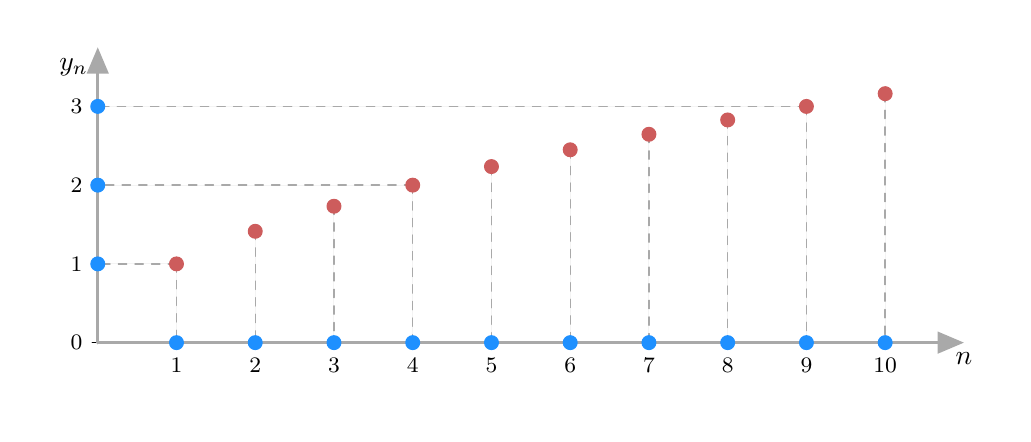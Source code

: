 \begin{tikzpicture}[line cap=round,line join=round,>=triangle 45,x=1.0cm,y=1.0cm]
%\filldraw[->,color=black] (-0.89,0.) -- (11.878,0.);
\foreach \x in {,1,2,3,4,5,6,7,8,9,10}
\filldraw[shift={(\x,0)},color=black] (0pt,2pt) -- (0pt,-2pt) node[below] {\footnotesize $\x$};
%\filldraw[->,color=black] (0.,-0.908) -- (0.,6.376);
\foreach \y in {0,1,2,3}
\filldraw[shift={(0,\y)},color=black] (2pt,0pt) -- (-2pt,0pt) node[left] {\footnotesize $\y$};
%\filldraw[color=black] (0pt,-10pt) node[below] {\footnotesize $0$};
\clip(-0.89,-0.908) rectangle (11.5,4);
\draw[color=black] (0,3.5) node[left] { $y_{n}$};
\draw[color=black] (11,0) node[below] { $n$};
\filldraw [line width=0.5pt,dash pattern=on 3pt off 3pt,color=DarkGray] (1.,1.)-- (1.,0.);
\filldraw [line width=0.5pt,dash pattern=on 3pt off 3pt,color=DarkGray] (2.,1.414)-- (2.,0.);
\filldraw [line width=0.5pt,dash pattern=on 3pt off 3pt,color=DarkGray] (3.,1.732)-- (3.,0.);
\filldraw [line width=0.5pt,dash pattern=on 3pt off 3pt,color=DarkGray] (4.,2.)-- (4.,0.);
\filldraw [line width=0.5pt,dash pattern=on 3pt off 3pt,color=DarkGray] (5.,2.236)-- (5.,0.);
\filldraw [line width=0.5pt,dash pattern=on 3pt off 3pt,color=DarkGray] (6.,2.449)-- (6.,0.);
\filldraw [line width=0.5pt,dash pattern=on 3pt off 3pt,color=DarkGray] (7.,2.646)-- (7.,0.);
\filldraw [line width=0.5pt,dash pattern=on 3pt off 3pt,color=DarkGray] (8.,2.828)-- (8.,0.);
\filldraw [line width=0.5pt,dash pattern=on 3pt off 3pt,color=DarkGray] (1.,1.)-- (0.,1.);
\filldraw [line width=0.5pt,dash pattern=on 3pt off 3pt,color=DarkGray] (4.,2.)-- (0.,2.);
\filldraw [line width=0.5pt,dash pattern=on 3pt off 3pt,color=DarkGray] (9.,3.)-- (9.,0.);
\filldraw [line width=0.5pt,dash pattern=on 3pt off 3pt,color=DarkGray] (9.,3.)-- (0.,3.);
\filldraw [line width=0.5pt,dash pattern=on 3pt off 3pt,color=DarkGray] (10.,3.162)-- (10.,0.);
\filldraw [->,line width=1.2pt,color=DarkGray] (0.,0.) -- (0.,3.75);
\filldraw [->,line width=1.2pt,color=DarkGray] (0.,0.) -- (11,0);
\begin{scriptsize}
\filldraw [IndianRed] (1.,1.) circle (2.5pt);
\filldraw [IndianRed] (2.,1.414) circle (2.5pt);
\filldraw [IndianRed] (3.,1.732) circle (2.5pt);
\filldraw [IndianRed] (4.,2.) circle (2.5pt);
\filldraw [IndianRed] (5.,2.236) circle (2.5pt);
\filldraw [IndianRed] (6.,2.449) circle (2.5pt);
\filldraw [IndianRed] (7.,2.646) circle (2.5pt);
\filldraw [IndianRed] (8.,2.828) circle (2.5pt);
\filldraw [DodgerBlue] (1.,0.) circle (2.5pt);
\filldraw [DodgerBlue] (2.,0.) circle (2.5pt);
\filldraw [DodgerBlue] (3.,0.) circle (2.5pt);
\filldraw [DodgerBlue] (4.,0.) circle (2.5pt);
\filldraw [DodgerBlue] (5.,0.) circle (2.5pt);
\filldraw [DodgerBlue] (6.,0.) circle (2.5pt);
\filldraw [DodgerBlue] (7.,0.) circle (2.5pt);
\filldraw [DodgerBlue] (8.,0.) circle (2.5pt);
\filldraw [DodgerBlue] (0.,1.) circle (2.5pt);
\filldraw [DodgerBlue] (0.,2.) circle (2.5pt);
\filldraw [IndianRed] (9.,3.) circle (2.5pt);
\filldraw [IndianRed] (10.,3.162) circle (2.5pt);
\filldraw [DodgerBlue] (9.,0.) circle (2.5pt);
\filldraw [DodgerBlue] (0.,3.) circle (2.5pt);
\filldraw [DodgerBlue] (10.,0.) circle (2.5pt);
\end{scriptsize}
\end{tikzpicture}